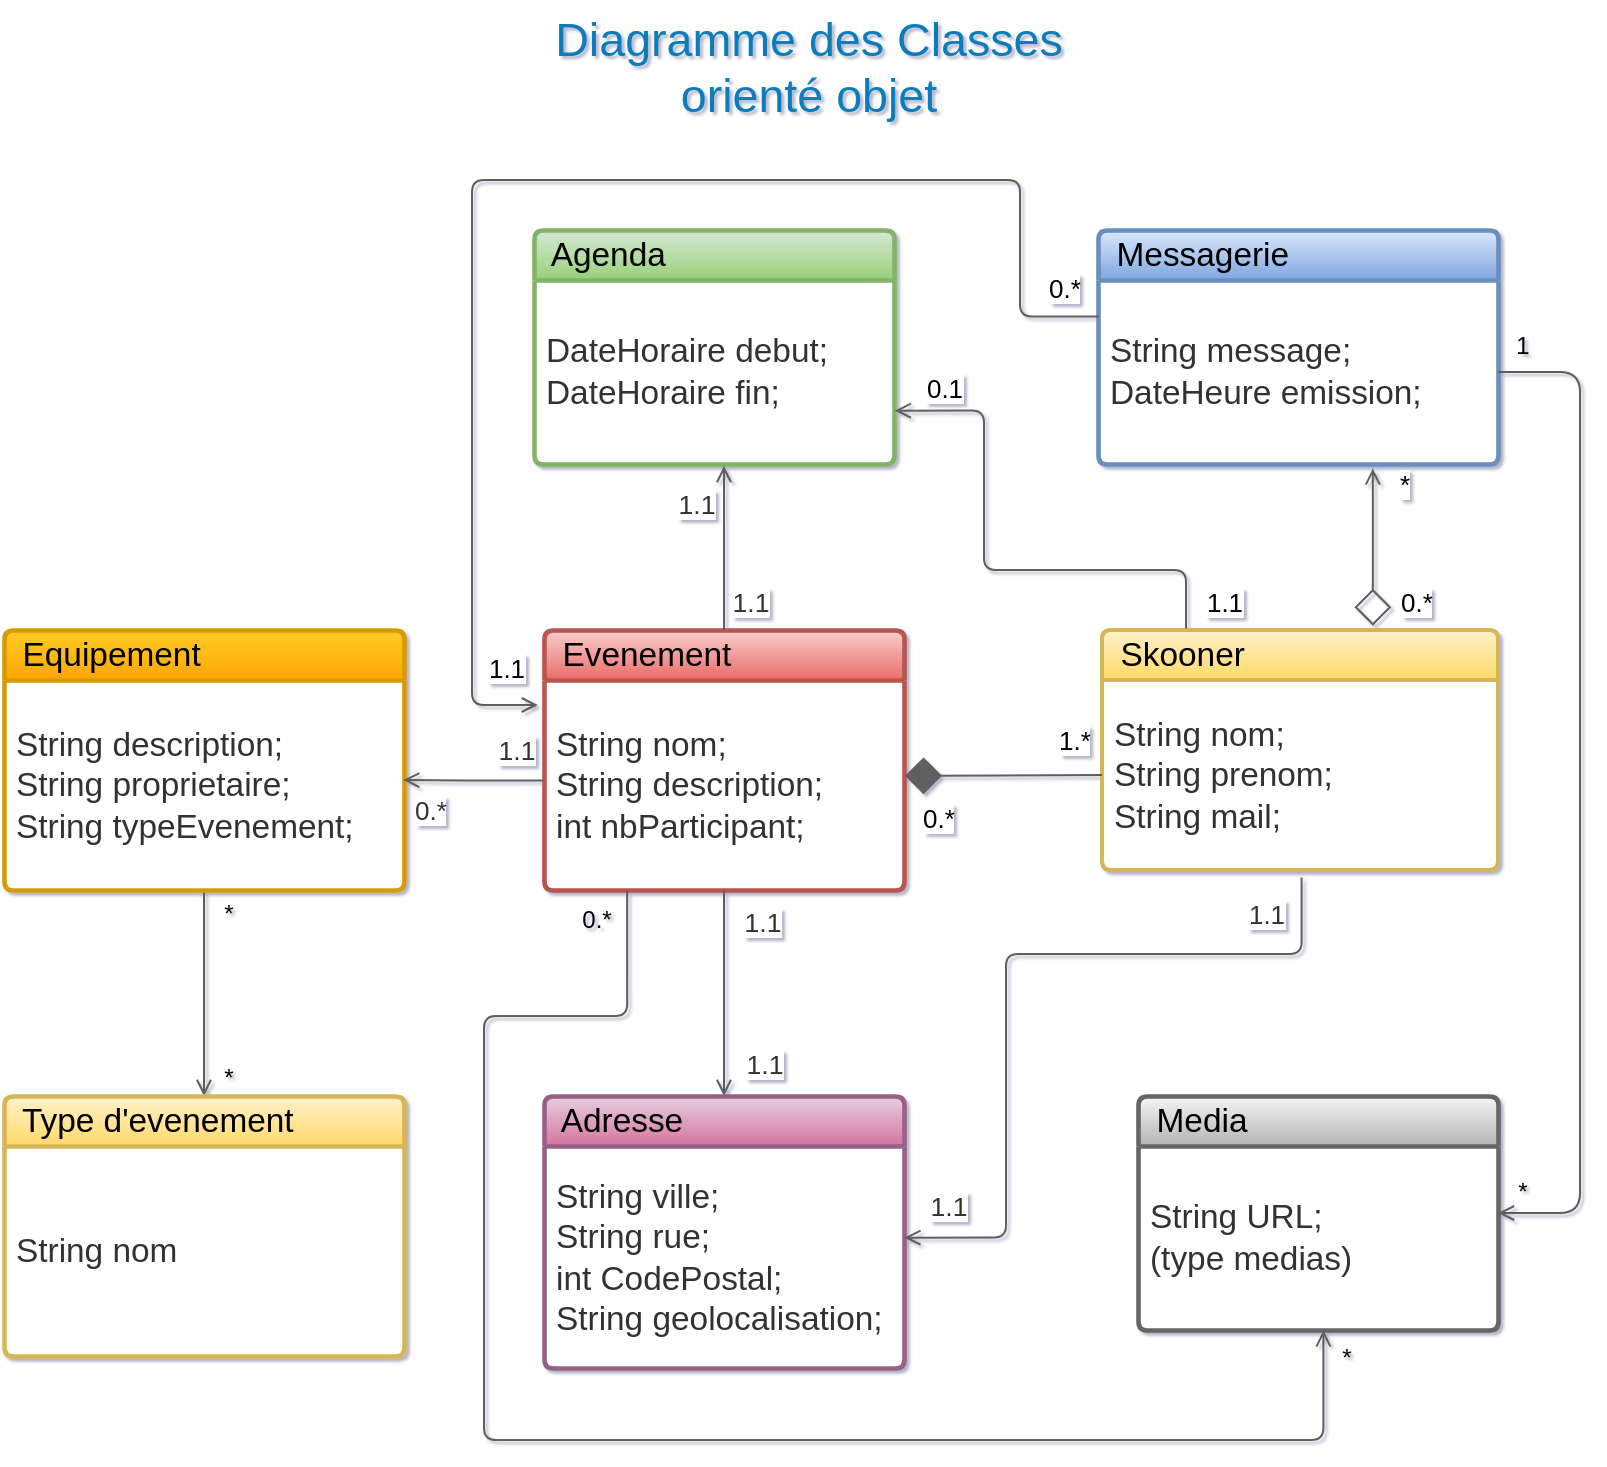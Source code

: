 <mxfile version="14.4.3" type="device"><diagram id="rc97egV6hcPlBevz9Cr1" name="Page-1"><mxGraphModel dx="1326" dy="983" grid="0" gridSize="10" guides="1" tooltips="1" connect="1" arrows="1" fold="1" page="1" pageScale="1" pageWidth="827" pageHeight="1169" background="none" math="0" shadow="1"><root><mxCell id="0"/><mxCell id="1" parent="0"/><UserObject label="Diagramme des Classes orienté objet" lucidchartObjectId="-dKOAJpcfTfv" id="toeiE_uhLp_aC4BA7P6A-5"><mxCell style="html=1;overflow=block;blockSpacing=1;whiteSpace=wrap;;whiteSpace=wrap;fontSize=23.3;fontColor=#0c7cba;spacing=3.8;strokeOpacity=0;fillOpacity=0;absoluteArcSize=1;arcSize=9;fillColor=#ffffff;strokeWidth=2.3;rounded=1;" parent="1" vertex="1"><mxGeometry x="280" y="40" width="285" height="63" as="geometry"/></mxCell></UserObject><mxCell id="hVFCXoC6L-ZDGXgClHRy-4" style="edgeStyle=orthogonalEdgeStyle;rounded=0;orthogonalLoop=1;jettySize=auto;html=1;entryX=0.5;entryY=0;entryDx=0;entryDy=0;endArrow=open;endFill=0;strokeColor=#5E5E5E;" parent="1" source="20d9BnVEwmxUO3TLrwv3-48" target="hVFCXoC6L-ZDGXgClHRy-1" edge="1"><mxGeometry relative="1" as="geometry"/></mxCell><mxCell id="20d9BnVEwmxUO3TLrwv3-48" value="&amp;nbsp; Equipement" style="html=1;overflow=block;blockSpacing=1;whiteSpace=wrap;swimlane;childLayout=stackLayout;horizontal=1;horizontalStack=0;resizeParent=1;resizeParentMax=0;resizeLast=0;collapsible=0;fontStyle=0;marginBottom=0;swimlaneFillColor=#ffffff;startSize=25;whiteSpace=wrap;fontSize=16.7;whiteSpace=wrap;align=left;spacing=0;strokeColor=#d79b00;strokeOpacity=100;absoluteArcSize=1;arcSize=9;strokeWidth=2.3;rounded=1;gradientColor=#ffa500;fillColor=#ffcd28;" parent="1" vertex="1"><mxGeometry x="20" y="353" width="200" height="130" as="geometry"/></mxCell><mxCell id="20d9BnVEwmxUO3TLrwv3-49" value="String description;&lt;br&gt;String proprietaire; &lt;br&gt;String typeEvenement;" style="part=1;html=1;whiteSpace=wrap;resizeHeight=0;strokeColor=none;fillColor=none;align=left;verticalAlign=middle;spacingLeft=4;spacingRight=4;overflow=hidden;rotatable=0;points=[[0,0.5],[1,0.5]];portConstraint=eastwest;swimlaneFillColor=#ffffff;strokeOpacity=100;fontSize=16.7;fontColor=#333333;rounded=1;" parent="20d9BnVEwmxUO3TLrwv3-48" vertex="1"><mxGeometry y="25" width="200" height="105" as="geometry"/></mxCell><mxCell id="20d9BnVEwmxUO3TLrwv3-50" value="&amp;nbsp; Evenement" style="html=1;overflow=block;blockSpacing=1;whiteSpace=wrap;swimlane;childLayout=stackLayout;horizontal=1;horizontalStack=0;resizeParent=1;resizeParentMax=0;resizeLast=0;collapsible=0;fontStyle=0;marginBottom=0;swimlaneFillColor=#ffffff;startSize=25;whiteSpace=wrap;fontSize=16.7;whiteSpace=wrap;align=left;spacing=0;strokeColor=#b85450;strokeOpacity=100;absoluteArcSize=1;arcSize=9;strokeWidth=2.3;rounded=1;gradientColor=#ea6b66;fillColor=#f8cecc;" parent="1" vertex="1"><mxGeometry x="290" y="353" width="180" height="130" as="geometry"/></mxCell><mxCell id="20d9BnVEwmxUO3TLrwv3-51" value="String nom;&lt;br&gt;String description;&lt;br&gt;int nbParticipant;" style="part=1;html=1;whiteSpace=wrap;resizeHeight=0;strokeColor=none;fillColor=none;align=left;verticalAlign=middle;spacingLeft=4;spacingRight=4;overflow=hidden;rotatable=0;points=[[0,0.5],[1,0.5]];portConstraint=eastwest;swimlaneFillColor=#ffffff;strokeOpacity=100;fontSize=16.7;fontColor=#333333;rounded=1;" parent="20d9BnVEwmxUO3TLrwv3-50" vertex="1"><mxGeometry y="25" width="180" height="105" as="geometry"/></mxCell><mxCell id="20d9BnVEwmxUO3TLrwv3-52" value="&amp;nbsp; Messagerie" style="html=1;overflow=block;blockSpacing=1;whiteSpace=wrap;swimlane;childLayout=stackLayout;horizontal=1;horizontalStack=0;resizeParent=1;resizeParentMax=0;resizeLast=0;collapsible=0;fontStyle=0;marginBottom=0;swimlaneFillColor=#ffffff;startSize=25;whiteSpace=wrap;fontSize=16.7;whiteSpace=wrap;align=left;spacing=0;strokeColor=#6c8ebf;strokeOpacity=100;absoluteArcSize=1;arcSize=9;strokeWidth=2.3;rounded=1;gradientColor=#7ea6e0;fillColor=#dae8fc;" parent="1" vertex="1"><mxGeometry x="567" y="153" width="200" height="117" as="geometry"/></mxCell><mxCell id="20d9BnVEwmxUO3TLrwv3-53" value="String message;&lt;br&gt;DateHeure emission;" style="part=1;html=1;whiteSpace=wrap;resizeHeight=0;strokeColor=none;fillColor=none;align=left;verticalAlign=middle;spacingLeft=4;spacingRight=4;overflow=hidden;rotatable=0;points=[[0,0.5],[1,0.5]];portConstraint=eastwest;swimlaneFillColor=#ffffff;strokeOpacity=100;fontSize=16.7;fontColor=#333333;rounded=1;" parent="20d9BnVEwmxUO3TLrwv3-52" vertex="1"><mxGeometry y="25" width="200" height="92" as="geometry"/></mxCell><mxCell id="20d9BnVEwmxUO3TLrwv3-54" value="&amp;nbsp; Skooner" style="html=1;overflow=block;blockSpacing=1;whiteSpace=wrap;swimlane;childLayout=stackLayout;horizontal=1;horizontalStack=0;resizeParent=1;resizeParentMax=0;resizeLast=0;collapsible=0;fontStyle=0;marginBottom=0;swimlaneFillColor=#ffffff;startSize=25;whiteSpace=wrap;fontSize=16.7;whiteSpace=wrap;align=left;spacing=0;strokeColor=#d6b656;strokeOpacity=100;absoluteArcSize=1;arcSize=9;strokeWidth=2;rounded=1;gradientColor=#ffd966;fillColor=#fff2cc;" parent="1" vertex="1"><mxGeometry x="569" y="353" width="198" height="120" as="geometry"/></mxCell><mxCell id="20d9BnVEwmxUO3TLrwv3-55" value="String nom;&lt;br&gt;String prenom;&amp;nbsp;&lt;br&gt;String mail;                                                            " style="part=1;html=1;whiteSpace=wrap;resizeHeight=0;strokeColor=none;fillColor=none;align=left;verticalAlign=middle;spacingLeft=4;spacingRight=4;overflow=hidden;rotatable=0;points=[[0,0.5],[1,0.5]];portConstraint=eastwest;swimlaneFillColor=#ffffff;strokeOpacity=100;fontSize=16.7;fontColor=#333333;rounded=1;" parent="20d9BnVEwmxUO3TLrwv3-54" vertex="1"><mxGeometry y="25" width="198" height="95" as="geometry"/></mxCell><UserObject label="" lucidchartObjectId="CJcR396cVBpj" id="20d9BnVEwmxUO3TLrwv3-56"><mxCell style="html=1;jettySize=18;whiteSpace=wrap;fontSize=13;strokeColor=#5E5E5E;strokeWidth=1;arcSize=12;edgeStyle=orthogonalEdgeStyle;startArrow=diamond;;endArrow=none;endFill=0;endSize=6;;entryX=0;entryY=0.5;entryDx=0;entryDy=0;exitX=1.003;exitY=0.456;exitDx=0;exitDy=0;exitPerimeter=0;startFill=1;startSize=16;" parent="1" source="20d9BnVEwmxUO3TLrwv3-51" target="20d9BnVEwmxUO3TLrwv3-55" edge="1"><mxGeometry width="100" height="100" relative="1" as="geometry"><Array as="points"><mxPoint x="479" y="426"/></Array><mxPoint x="479" y="426" as="sourcePoint"/></mxGeometry></mxCell></UserObject><mxCell id="20d9BnVEwmxUO3TLrwv3-57" value="0.*" style="text;html=1;resizable=0;labelBackgroundColor=#ffffff;align=center;verticalAlign=middle;;fontSize=13;rounded=1;" parent="20d9BnVEwmxUO3TLrwv3-56" vertex="1"><mxGeometry x="-1" relative="1" as="geometry"><mxPoint x="16.46" y="21.12" as="offset"/></mxGeometry></mxCell><mxCell id="20d9BnVEwmxUO3TLrwv3-58" value="1.*" style="text;html=1;resizable=0;labelBackgroundColor=#ffffff;align=center;verticalAlign=middle;;fontSize=13;rounded=1;" parent="20d9BnVEwmxUO3TLrwv3-56" vertex="1"><mxGeometry x="1" relative="1" as="geometry"><mxPoint x="-14.7" y="-18.14" as="offset"/></mxGeometry></mxCell><UserObject label="" lucidchartObjectId="vPcRhc36gPN." id="20d9BnVEwmxUO3TLrwv3-59"><mxCell style="html=1;jettySize=18;whiteSpace=wrap;fontSize=13;strokeColor=#5E5E5E;strokeWidth=1;arcSize=12;edgeStyle=orthogonalEdgeStyle;startArrow=none;;endArrow=open;;entryX=-0.017;entryY=0.119;entryDx=0;entryDy=0;entryPerimeter=0;exitX=0.002;exitY=0.199;exitDx=0;exitDy=0;exitPerimeter=0;" parent="1" source="20d9BnVEwmxUO3TLrwv3-53" target="20d9BnVEwmxUO3TLrwv3-51" edge="1"><mxGeometry width="100" height="100" relative="1" as="geometry"><Array as="points"><mxPoint x="528" y="196"/><mxPoint x="528" y="128"/><mxPoint x="254" y="128"/><mxPoint x="254" y="391"/></Array><mxPoint x="725" y="313" as="targetPoint"/><mxPoint x="570" y="283" as="sourcePoint"/></mxGeometry></mxCell></UserObject><mxCell id="20d9BnVEwmxUO3TLrwv3-60" value="0.*" style="text;html=1;resizable=0;labelBackgroundColor=#ffffff;align=center;verticalAlign=middle;;fontSize=13;rounded=1;" parent="20d9BnVEwmxUO3TLrwv3-59" vertex="1"><mxGeometry x="-1" relative="1" as="geometry"><mxPoint x="-17.4" y="-14.31" as="offset"/></mxGeometry></mxCell><mxCell id="20d9BnVEwmxUO3TLrwv3-61" value="1.1" style="text;html=1;resizable=0;labelBackgroundColor=#ffffff;align=center;verticalAlign=middle;;fontSize=13;rounded=1;" parent="20d9BnVEwmxUO3TLrwv3-59" vertex="1"><mxGeometry x="1" relative="1" as="geometry"><mxPoint x="-15.8" y="-18.5" as="offset"/></mxGeometry></mxCell><UserObject label="" lucidchartObjectId="Q4cRbKlOKZ3L" id="20d9BnVEwmxUO3TLrwv3-62"><mxCell style="html=1;jettySize=18;whiteSpace=wrap;fontSize=13;strokeColor=#5E5E5E;strokeWidth=1;arcSize=12;edgeStyle=orthogonalEdgeStyle;startArrow=none;;endArrow=open;;entryX=0.998;entryY=0.476;entryDx=0;entryDy=0;entryPerimeter=0;exitX=-0.004;exitY=0.479;exitDx=0;exitDy=0;exitPerimeter=0;" parent="1" source="20d9BnVEwmxUO3TLrwv3-51" target="20d9BnVEwmxUO3TLrwv3-49" edge="1"><mxGeometry width="100" height="100" relative="1" as="geometry"><Array as="points"/><mxPoint x="289" y="443" as="sourcePoint"/><mxPoint x="398" y="442" as="targetPoint"/></mxGeometry></mxCell></UserObject><mxCell id="20d9BnVEwmxUO3TLrwv3-63" value="&lt;span style=&quot;font-weight: normal&quot;&gt;1.1&lt;/span&gt;" style="text;html=1;resizable=0;labelBackgroundColor=#ffffff;align=center;verticalAlign=middle;fontStyle=1;fontColor=#333333;;fontSize=13.3;rounded=1;" parent="20d9BnVEwmxUO3TLrwv3-62" vertex="1"><mxGeometry x="-0.866" relative="1" as="geometry"><mxPoint x="-9.28" y="-15.3" as="offset"/></mxGeometry></mxCell><mxCell id="20d9BnVEwmxUO3TLrwv3-64" value="0.*" style="text;html=1;resizable=0;labelBackgroundColor=#ffffff;align=center;verticalAlign=middle;fontStyle=0;fontColor=#333333;;fontSize=13;rounded=1;" parent="20d9BnVEwmxUO3TLrwv3-62" vertex="1"><mxGeometry x="0.977" relative="1" as="geometry"><mxPoint x="12.57" y="15.02" as="offset"/></mxGeometry></mxCell><mxCell id="20d9BnVEwmxUO3TLrwv3-67" value="&amp;nbsp; Adresse   " style="html=1;overflow=block;blockSpacing=1;whiteSpace=wrap;swimlane;childLayout=stackLayout;horizontal=1;horizontalStack=0;resizeParent=1;resizeParentMax=0;resizeLast=0;collapsible=0;fontStyle=0;marginBottom=0;swimlaneFillColor=#ffffff;startSize=25;whiteSpace=wrap;fontSize=16.7;whiteSpace=wrap;align=left;spacing=0;strokeColor=#996185;strokeOpacity=100;absoluteArcSize=1;arcSize=9;strokeWidth=2.3;rounded=1;gradientColor=#d5739d;fillColor=#e6d0de;" parent="1" vertex="1"><mxGeometry x="290" y="586" width="180" height="136" as="geometry"/></mxCell><mxCell id="20d9BnVEwmxUO3TLrwv3-68" value="String ville;&lt;br&gt;String rue;&lt;br&gt;int CodePostal;&lt;br&gt;String geolocalisation;" style="part=1;html=1;whiteSpace=wrap;resizeHeight=0;strokeColor=none;fillColor=none;align=left;verticalAlign=middle;spacingLeft=4;spacingRight=4;overflow=hidden;rotatable=0;points=[[0,0.5],[1,0.5]];portConstraint=eastwest;swimlaneFillColor=#ffffff;strokeOpacity=100;fontSize=16.7;fontColor=#333333;rounded=1;" parent="20d9BnVEwmxUO3TLrwv3-67" vertex="1"><mxGeometry y="25" width="180" height="111" as="geometry"/></mxCell><UserObject label="" lucidchartObjectId="Al.dB8tHbfue" id="20d9BnVEwmxUO3TLrwv3-69"><mxCell style="html=1;jettySize=18;whiteSpace=wrap;fontSize=13;strokeColor=#5E5E5E;strokeWidth=1;arcSize=12;edgeStyle=orthogonalEdgeStyle;startArrow=none;;endArrow=open;;exitX=0.504;exitY=1.039;exitPerimeter=0;entryX=1.001;entryY=0.413;entryDx=0;entryDy=0;entryPerimeter=0;exitDx=0;exitDy=0;endFill=0;" parent="1" source="20d9BnVEwmxUO3TLrwv3-55" target="20d9BnVEwmxUO3TLrwv3-68" edge="1"><mxGeometry width="100" height="100" relative="1" as="geometry"><Array as="points"><mxPoint x="669" y="515"/><mxPoint x="521" y="515"/><mxPoint x="521" y="657"/></Array><mxPoint x="503" y="806" as="targetPoint"/></mxGeometry></mxCell></UserObject><mxCell id="20d9BnVEwmxUO3TLrwv3-70" value="1.1" style="text;html=1;resizable=0;labelBackgroundColor=#ffffff;align=center;verticalAlign=middle;fontStyle=0;fontColor=#333333;;fontSize=13;rounded=1;" parent="20d9BnVEwmxUO3TLrwv3-69" vertex="1"><mxGeometry x="-1" relative="1" as="geometry"><mxPoint x="-18.06" y="17.76" as="offset"/></mxGeometry></mxCell><mxCell id="20d9BnVEwmxUO3TLrwv3-71" value="1.1" style="text;html=1;resizable=0;labelBackgroundColor=#ffffff;align=center;verticalAlign=middle;fontStyle=0;fontColor=#333333;;fontSize=13.3;rounded=1;" parent="20d9BnVEwmxUO3TLrwv3-69" vertex="1"><mxGeometry x="0.937" relative="1" as="geometry"><mxPoint x="9.52" y="-16.0" as="offset"/></mxGeometry></mxCell><UserObject label="" lucidchartObjectId="2O.du3Ww6e8C" id="20d9BnVEwmxUO3TLrwv3-72"><mxCell style="html=1;jettySize=18;whiteSpace=wrap;fontSize=13;strokeColor=#5E5E5E;strokeWidth=1;arcSize=12;edgeStyle=orthogonalEdgeStyle;startArrow=open;;endArrow=none;endFill=0;endSize=16;;exitX=0.5;exitY=0;exitDx=0;exitDy=0;startFill=0;" parent="1" source="20d9BnVEwmxUO3TLrwv3-67" edge="1"><mxGeometry width="100" height="100" relative="1" as="geometry"><Array as="points"><mxPoint x="380" y="523"/><mxPoint x="380" y="523"/></Array><mxPoint x="380" y="483" as="targetPoint"/><mxPoint x="369" y="573" as="sourcePoint"/></mxGeometry></mxCell></UserObject><UserObject label="" lucidchartObjectId="Ni~dp1cWjwIY" id="20d9BnVEwmxUO3TLrwv3-73"><mxCell style="html=1;jettySize=18;whiteSpace=wrap;fontSize=13;strokeColor=#5E5E5E;strokeWidth=0.8;arcSize=12;edgeStyle=orthogonalEdgeStyle;startArrow=none;;endArrow=diamond;endFill=0;endSize=16;;" parent="1" edge="1"><mxGeometry width="100" height="100" relative="1" as="geometry"><Array as="points"/><mxPoint x="79" y="628" as="targetPoint"/><mxPoint x="79" y="608" as="sourcePoint"/></mxGeometry></mxCell></UserObject><mxCell id="20d9BnVEwmxUO3TLrwv3-74" value="&amp;nbsp; Agenda" style="html=1;overflow=block;blockSpacing=1;whiteSpace=wrap;swimlane;childLayout=stackLayout;horizontal=1;horizontalStack=0;resizeParent=1;resizeParentMax=0;resizeLast=0;collapsible=0;fontStyle=0;marginBottom=0;swimlaneFillColor=#ffffff;startSize=25;whiteSpace=wrap;fontSize=16.7;whiteSpace=wrap;align=left;spacing=0;strokeColor=#82b366;strokeOpacity=100;absoluteArcSize=1;arcSize=9;strokeWidth=2.3;rounded=1;gradientColor=#97d077;fillColor=#d5e8d4;" parent="1" vertex="1"><mxGeometry x="285" y="153" width="180" height="117" as="geometry"/></mxCell><mxCell id="20d9BnVEwmxUO3TLrwv3-75" value="DateHoraire debut;&lt;br&gt;DateHoraire fin;" style="part=1;html=1;whiteSpace=wrap;resizeHeight=0;strokeColor=none;fillColor=none;align=left;verticalAlign=middle;spacingLeft=4;spacingRight=4;overflow=hidden;rotatable=0;points=[[0,0.5],[1,0.5]];portConstraint=eastwest;swimlaneFillColor=#ffffff;strokeOpacity=100;fontSize=16.7;fontColor=#333333;rounded=1;" parent="20d9BnVEwmxUO3TLrwv3-74" vertex="1"><mxGeometry y="25" width="180" height="92" as="geometry"/></mxCell><UserObject label="" lucidchartObjectId="Q4cRbKlOKZ3L" id="20d9BnVEwmxUO3TLrwv3-76"><mxCell style="html=1;jettySize=18;whiteSpace=wrap;fontSize=13;strokeColor=#5E5E5E;strokeWidth=1;arcSize=12;edgeStyle=orthogonalEdgeStyle;startArrow=open;;endArrow=none;;endFill=0;startFill=0;" parent="1" target="20d9BnVEwmxUO3TLrwv3-50" edge="1"><mxGeometry width="100" height="100" relative="1" as="geometry"><Array as="points"><mxPoint x="380" y="271"/></Array><mxPoint x="380" y="271" as="sourcePoint"/><mxPoint x="248.6" y="452.53" as="targetPoint"/></mxGeometry></mxCell></UserObject><mxCell id="20d9BnVEwmxUO3TLrwv3-77" value="&lt;span style=&quot;font-weight: normal&quot;&gt;1.1&lt;/span&gt;" style="text;html=1;resizable=0;labelBackgroundColor=#ffffff;align=center;verticalAlign=middle;fontStyle=1;fontColor=#333333;;fontSize=13.3;rounded=1;" parent="20d9BnVEwmxUO3TLrwv3-76" vertex="1"><mxGeometry x="-0.866" relative="1" as="geometry"><mxPoint x="-14.5" y="13.68" as="offset"/></mxGeometry></mxCell><UserObject label="" lucidchartObjectId="y7cRKakVIyT5" id="20d9BnVEwmxUO3TLrwv3-78"><mxCell style="html=1;jettySize=18;whiteSpace=wrap;fontSize=13;strokeColor=#5E5E5E;strokeWidth=1;arcSize=12;edgeStyle=orthogonalEdgeStyle;startArrow=open;;endArrow=none;;exitX=1.002;exitY=0.71;entryX=0.21;entryY=-0.007;entryDx=0;entryDy=0;exitDx=0;exitDy=0;exitPerimeter=0;startFill=0;endFill=0;entryPerimeter=0;" parent="1" source="20d9BnVEwmxUO3TLrwv3-75" target="20d9BnVEwmxUO3TLrwv3-54" edge="1"><mxGeometry width="100" height="100" relative="1" as="geometry"><Array as="points"><mxPoint x="510" y="243"/><mxPoint x="510" y="323"/><mxPoint x="611" y="323"/><mxPoint x="611" y="352"/></Array><mxPoint x="147.8" y="774.75" as="targetPoint"/><mxPoint x="639" y="771.375" as="sourcePoint"/></mxGeometry></mxCell></UserObject><mxCell id="DVHtgp0LkHlO_fESDboj-1" value="0.1" style="text;html=1;resizable=0;labelBackgroundColor=#ffffff;align=center;verticalAlign=middle;;fontSize=13;rounded=1;" parent="1" vertex="1"><mxGeometry x="500.33" y="192.996" as="geometry"><mxPoint x="-11" y="39" as="offset"/></mxGeometry></mxCell><mxCell id="DVHtgp0LkHlO_fESDboj-2" value="1.1" style="text;html=1;resizable=0;labelBackgroundColor=#ffffff;align=center;verticalAlign=middle;;fontSize=13;rounded=1;" parent="1" vertex="1"><mxGeometry x="630.0" y="338.996" as="geometry"/></mxCell><mxCell id="DVHtgp0LkHlO_fESDboj-5" value="1.1" style="text;html=1;resizable=0;labelBackgroundColor=#ffffff;align=center;verticalAlign=middle;fontStyle=0;fontColor=#333333;;fontSize=13.3;rounded=1;" parent="1" vertex="1"><mxGeometry x="399.999" y="570.002" as="geometry"/></mxCell><mxCell id="DVHtgp0LkHlO_fESDboj-6" value="1.1" style="text;html=1;resizable=0;labelBackgroundColor=#ffffff;align=center;verticalAlign=middle;fontStyle=0;fontColor=#333333;;fontSize=13.3;rounded=1;" parent="1" vertex="1"><mxGeometry x="398.999" y="499.002" as="geometry"/></mxCell><mxCell id="DVHtgp0LkHlO_fESDboj-7" value="&lt;span style=&quot;font-weight: normal&quot;&gt;1.1&lt;/span&gt;" style="text;html=1;resizable=0;labelBackgroundColor=#ffffff;align=center;verticalAlign=middle;fontStyle=1;fontColor=#333333;;fontSize=13.3;rounded=1;" parent="1" vertex="1"><mxGeometry x="392.5" y="338.998" as="geometry"/></mxCell><mxCell id="DVHtgp0LkHlO_fESDboj-10" value="" style="endArrow=open;html=1;entryX=0.687;entryY=1.024;entryDx=0;entryDy=0;entryPerimeter=0;exitX=0.684;exitY=-0.018;exitDx=0;exitDy=0;exitPerimeter=0;endFill=0;startArrow=diamond;startFill=0;endSize=6;startSize=16;strokeColor=#5E5E5E;" parent="1" source="20d9BnVEwmxUO3TLrwv3-54" target="20d9BnVEwmxUO3TLrwv3-53" edge="1"><mxGeometry width="50" height="50" relative="1" as="geometry"><mxPoint x="390" y="413" as="sourcePoint"/><mxPoint x="440" y="363" as="targetPoint"/></mxGeometry></mxCell><mxCell id="DVHtgp0LkHlO_fESDboj-11" value="*" style="edgeLabel;html=1;align=center;verticalAlign=middle;resizable=0;points=[];fontSize=13;rounded=1;" parent="DVHtgp0LkHlO_fESDboj-10" vertex="1" connectable="0"><mxGeometry x="0.808" y="-3" relative="1" as="geometry"><mxPoint x="12.6" as="offset"/></mxGeometry></mxCell><mxCell id="DVHtgp0LkHlO_fESDboj-12" value="0.*" style="edgeLabel;html=1;align=center;verticalAlign=middle;resizable=0;points=[];fontSize=13;rounded=1;" parent="DVHtgp0LkHlO_fESDboj-10" vertex="1" connectable="0"><mxGeometry x="-0.683" y="-3" relative="1" as="geometry"><mxPoint x="18.57" as="offset"/></mxGeometry></mxCell><mxCell id="hVFCXoC6L-ZDGXgClHRy-1" value="&amp;nbsp; Type d'evenement" style="html=1;overflow=block;blockSpacing=1;whiteSpace=wrap;swimlane;childLayout=stackLayout;horizontal=1;horizontalStack=0;resizeParent=1;resizeParentMax=0;resizeLast=0;collapsible=0;fontStyle=0;marginBottom=0;swimlaneFillColor=#ffffff;startSize=25;whiteSpace=wrap;fontSize=16.7;whiteSpace=wrap;align=left;spacing=0;strokeOpacity=100;absoluteArcSize=1;arcSize=9;strokeWidth=2.3;rounded=1;gradientColor=#ffd966;fillColor=#fff2cc;strokeColor=#d6b656;" parent="1" vertex="1"><mxGeometry x="20" y="586" width="200" height="130" as="geometry"/></mxCell><mxCell id="hVFCXoC6L-ZDGXgClHRy-2" value="String nom" style="part=1;html=1;whiteSpace=wrap;resizeHeight=0;strokeColor=none;fillColor=none;align=left;verticalAlign=middle;spacingLeft=4;spacingRight=4;overflow=hidden;rotatable=0;points=[[0,0.5],[1,0.5]];portConstraint=eastwest;swimlaneFillColor=#ffffff;strokeOpacity=100;fontSize=16.7;fontColor=#333333;rounded=1;" parent="hVFCXoC6L-ZDGXgClHRy-1" vertex="1"><mxGeometry y="25" width="200" height="105" as="geometry"/></mxCell><mxCell id="hVFCXoC6L-ZDGXgClHRy-5" value="*" style="text;html=1;align=center;verticalAlign=middle;resizable=0;points=[];autosize=1;" parent="1" vertex="1"><mxGeometry x="124" y="568" width="15" height="18" as="geometry"/></mxCell><mxCell id="hVFCXoC6L-ZDGXgClHRy-6" value="*" style="text;html=1;align=center;verticalAlign=middle;resizable=0;points=[];autosize=1;" parent="1" vertex="1"><mxGeometry x="124" y="486" width="15" height="18" as="geometry"/></mxCell><mxCell id="hVFCXoC6L-ZDGXgClHRy-8" value="&amp;nbsp; Media" style="html=1;overflow=block;blockSpacing=1;whiteSpace=wrap;swimlane;childLayout=stackLayout;horizontal=1;horizontalStack=0;resizeParent=1;resizeParentMax=0;resizeLast=0;collapsible=0;fontStyle=0;marginBottom=0;swimlaneFillColor=#ffffff;startSize=25;whiteSpace=wrap;fontSize=16.7;whiteSpace=wrap;align=left;spacing=0;strokeColor=#666666;strokeOpacity=100;absoluteArcSize=1;arcSize=9;strokeWidth=2.3;rounded=1;gradientColor=#b3b3b3;fillColor=#f5f5f5;" parent="1" vertex="1"><mxGeometry x="587" y="586" width="180" height="117" as="geometry"/></mxCell><mxCell id="hVFCXoC6L-ZDGXgClHRy-9" value="String URL;&lt;br&gt;(type medias)" style="part=1;html=1;whiteSpace=wrap;resizeHeight=0;strokeColor=none;fillColor=none;align=left;verticalAlign=middle;spacingLeft=4;spacingRight=4;overflow=hidden;rotatable=0;points=[[0,0.5],[1,0.5]];portConstraint=eastwest;swimlaneFillColor=#ffffff;strokeOpacity=100;fontSize=16.7;fontColor=#333333;rounded=1;" parent="hVFCXoC6L-ZDGXgClHRy-8" vertex="1"><mxGeometry y="25" width="180" height="92" as="geometry"/></mxCell><mxCell id="hVFCXoC6L-ZDGXgClHRy-11" value="*" style="text;html=1;align=center;verticalAlign=middle;resizable=0;points=[];autosize=1;" parent="1" vertex="1"><mxGeometry x="771" y="625" width="15" height="18" as="geometry"/></mxCell><mxCell id="hVFCXoC6L-ZDGXgClHRy-12" value="0.*" style="text;html=1;align=center;verticalAlign=middle;resizable=0;points=[];autosize=1;" parent="1" vertex="1"><mxGeometry x="303" y="489" width="25" height="18" as="geometry"/></mxCell><mxCell id="hVFCXoC6L-ZDGXgClHRy-14" value="*" style="text;html=1;align=center;verticalAlign=middle;resizable=0;points=[];autosize=1;" parent="1" vertex="1"><mxGeometry x="683" y="708" width="15" height="18" as="geometry"/></mxCell><mxCell id="hVFCXoC6L-ZDGXgClHRy-15" value="1" style="text;html=1;align=center;verticalAlign=middle;resizable=0;points=[];autosize=1;" parent="1" vertex="1"><mxGeometry x="770" y="202" width="17" height="18" as="geometry"/></mxCell><mxCell id="hVFCXoC6L-ZDGXgClHRy-17" style="edgeStyle=orthogonalEdgeStyle;rounded=1;orthogonalLoop=1;jettySize=auto;html=1;endArrow=open;endFill=0;strokeColor=#5E5E5E;" parent="1" source="20d9BnVEwmxUO3TLrwv3-53" target="hVFCXoC6L-ZDGXgClHRy-8" edge="1"><mxGeometry relative="1" as="geometry"><Array as="points"><mxPoint x="808" y="224"/><mxPoint x="808" y="644.5"/></Array></mxGeometry></mxCell><UserObject label="" lucidchartObjectId="y7cRKakVIyT5" id="C6hxZiGw8Iod7nYNm-rN-1"><mxCell style="html=1;jettySize=18;whiteSpace=wrap;fontSize=13;strokeColor=#5E5E5E;strokeWidth=1;arcSize=12;edgeStyle=orthogonalEdgeStyle;startArrow=open;;endArrow=none;;exitX=0.515;exitY=1.002;exitDx=0;exitDy=0;exitPerimeter=0;startFill=0;endFill=0;entryX=0.231;entryY=1;entryDx=0;entryDy=0;entryPerimeter=0;" parent="1" source="hVFCXoC6L-ZDGXgClHRy-9" target="20d9BnVEwmxUO3TLrwv3-51" edge="1"><mxGeometry width="100" height="100" relative="1" as="geometry"><Array as="points"><mxPoint x="680" y="758"/><mxPoint x="260" y="758"/><mxPoint x="260" y="546"/><mxPoint x="332" y="546"/></Array><mxPoint x="550" y="534" as="targetPoint"/><mxPoint x="953.0" y="598.03" as="sourcePoint"/></mxGeometry></mxCell></UserObject></root></mxGraphModel></diagram></mxfile>
